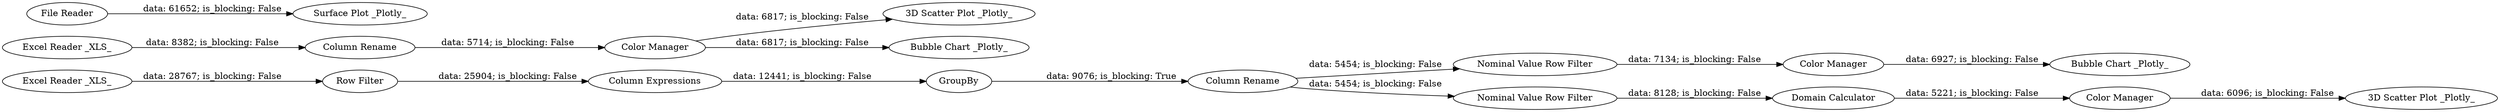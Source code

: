 digraph {
	"-7865654125021754103_22" [label="Nominal Value Row Filter"]
	"-7865654125021754103_5" [label="Column Rename"]
	"-7865654125021754103_16" [label="Row Filter"]
	"-7865654125021754103_2" [label="Surface Plot _Plotly_"]
	"-7865654125021754103_14" [label="3D Scatter Plot _Plotly_"]
	"-7865654125021754103_20" [label="Bubble Chart _Plotly_"]
	"-7865654125021754103_10" [label="Color Manager"]
	"-7865654125021754103_17" [label="Column Expressions"]
	"-7865654125021754103_23" [label="Column Rename"]
	"-7865654125021754103_1" [label="File Reader"]
	"-7865654125021754103_4" [label="Excel Reader _XLS_"]
	"-7865654125021754103_9" [label="Excel Reader _XLS_"]
	"-7865654125021754103_7" [label="Color Manager"]
	"-7865654125021754103_8" [label="3D Scatter Plot _Plotly_"]
	"-7865654125021754103_18" [label="Nominal Value Row Filter"]
	"-7865654125021754103_21" [label="Color Manager"]
	"-7865654125021754103_13" [label=GroupBy]
	"-7865654125021754103_11" [label="Domain Calculator"]
	"-7865654125021754103_6" [label="Bubble Chart _Plotly_"]
	"-7865654125021754103_7" -> "-7865654125021754103_6" [label="data: 6817; is_blocking: False"]
	"-7865654125021754103_16" -> "-7865654125021754103_17" [label="data: 25904; is_blocking: False"]
	"-7865654125021754103_11" -> "-7865654125021754103_10" [label="data: 5221; is_blocking: False"]
	"-7865654125021754103_23" -> "-7865654125021754103_22" [label="data: 5454; is_blocking: False"]
	"-7865654125021754103_23" -> "-7865654125021754103_18" [label="data: 5454; is_blocking: False"]
	"-7865654125021754103_9" -> "-7865654125021754103_16" [label="data: 28767; is_blocking: False"]
	"-7865654125021754103_18" -> "-7865654125021754103_11" [label="data: 8128; is_blocking: False"]
	"-7865654125021754103_5" -> "-7865654125021754103_7" [label="data: 5714; is_blocking: False"]
	"-7865654125021754103_10" -> "-7865654125021754103_14" [label="data: 6096; is_blocking: False"]
	"-7865654125021754103_22" -> "-7865654125021754103_21" [label="data: 7134; is_blocking: False"]
	"-7865654125021754103_13" -> "-7865654125021754103_23" [label="data: 9076; is_blocking: True"]
	"-7865654125021754103_17" -> "-7865654125021754103_13" [label="data: 12441; is_blocking: False"]
	"-7865654125021754103_4" -> "-7865654125021754103_5" [label="data: 8382; is_blocking: False"]
	"-7865654125021754103_1" -> "-7865654125021754103_2" [label="data: 61652; is_blocking: False"]
	"-7865654125021754103_21" -> "-7865654125021754103_20" [label="data: 6927; is_blocking: False"]
	"-7865654125021754103_7" -> "-7865654125021754103_8" [label="data: 6817; is_blocking: False"]
	rankdir=LR
}
